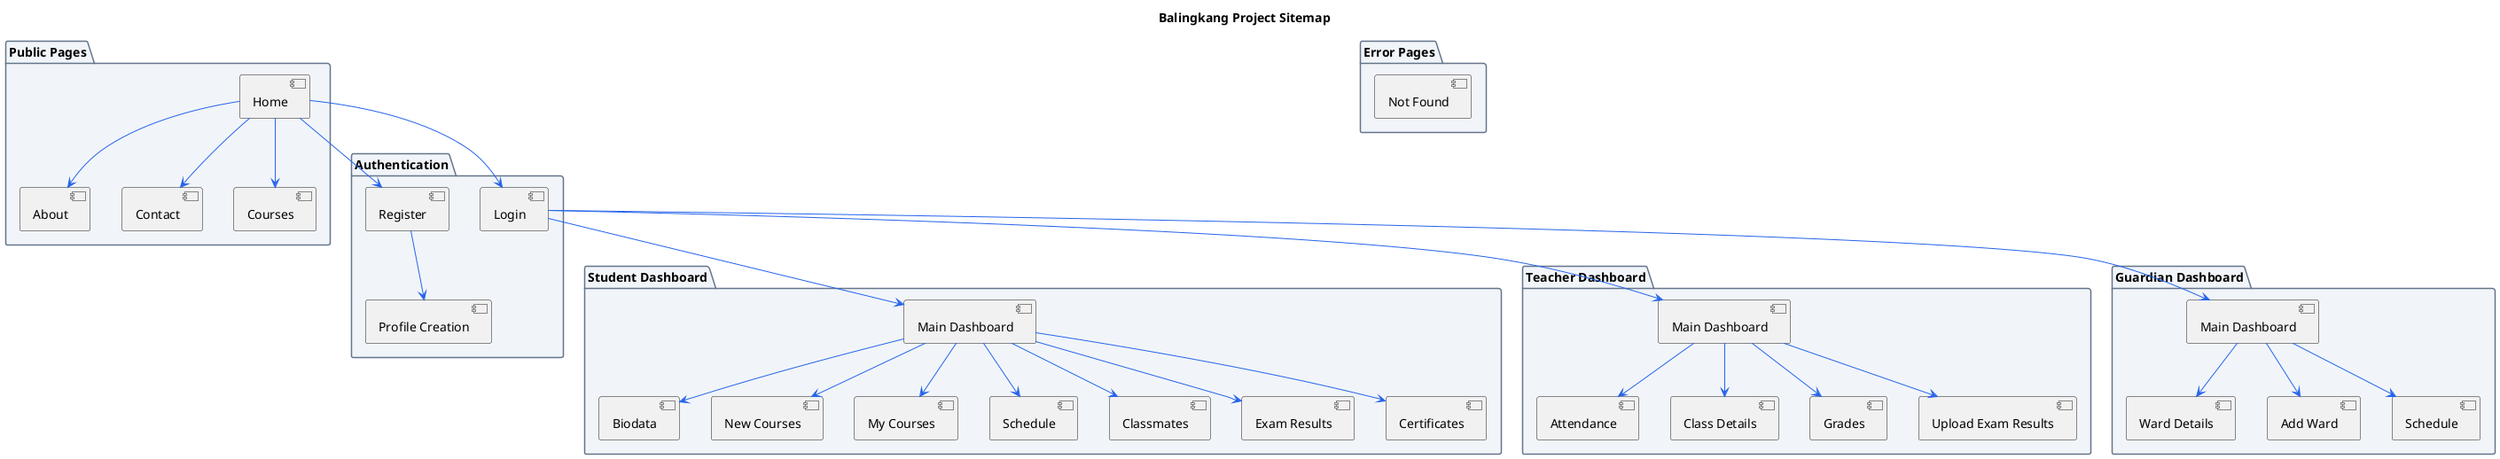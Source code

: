 @startuml Balingkang Sitemap

skinparam {
  ArrowColor #2563eb
  BackgroundColor white
  BorderColor #64748b
  NodeBackgroundColor #f8fafc
  NodeBorderColor #94a3b8
  PackageBackgroundColor #f1f5f9
  PackageBorderColor #64748b
}

title Balingkang Project Sitemap

package "Public Pages" {
  [Home] as home
  [About] as about
  [Contact] as contact
  [Courses] as courses
}

package "Authentication" {
  [Register] as register
  [Login] as login
  [Profile Creation] as profile_create
}

package "Student Dashboard" {
  [Main Dashboard] as student_dashboard
  [Biodata] as student_biodata
  [New Courses] as student_new_courses
  [My Courses] as student_my_courses
  [Schedule] as student_schedule
  [Classmates] as student_classmates
  [Exam Results] as student_exam_results
  [Certificates] as student_certificates
}

package "Teacher Dashboard" {
  [Main Dashboard] as teacher_dashboard
  [Attendance] as teacher_attendance
  [Class Details] as teacher_class_details
  [Grades] as teacher_grades
  [Upload Exam Results] as teacher_upload_results
}

package "Guardian Dashboard" {
  [Main Dashboard] as guardian_dashboard
  [Ward Details] as guardian_ward_details
  [Add Ward] as guardian_add_ward
  [Schedule] as guardian_schedule
}

package "Error Pages" {
  [Not Found] as not_found
}

' Define relationships
home --> about
home --> contact
home --> courses
home --> register
home --> login

register --> profile_create
login --> student_dashboard
login --> teacher_dashboard
login --> guardian_dashboard

' Student dashboard relationships
student_dashboard --> student_biodata
student_dashboard --> student_new_courses
student_dashboard --> student_my_courses
student_dashboard --> student_schedule
student_dashboard --> student_classmates
student_dashboard --> student_exam_results
student_dashboard --> student_certificates

' Teacher dashboard relationships
teacher_dashboard --> teacher_attendance
teacher_dashboard --> teacher_class_details
teacher_dashboard --> teacher_grades
teacher_dashboard --> teacher_upload_results

' Guardian dashboard relationships
guardian_dashboard --> guardian_ward_details
guardian_dashboard --> guardian_add_ward
guardian_dashboard --> guardian_schedule

@enduml